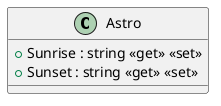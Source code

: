 @startuml
class Astro {
    + Sunrise : string <<get>> <<set>>
    + Sunset : string <<get>> <<set>>
}
@enduml
